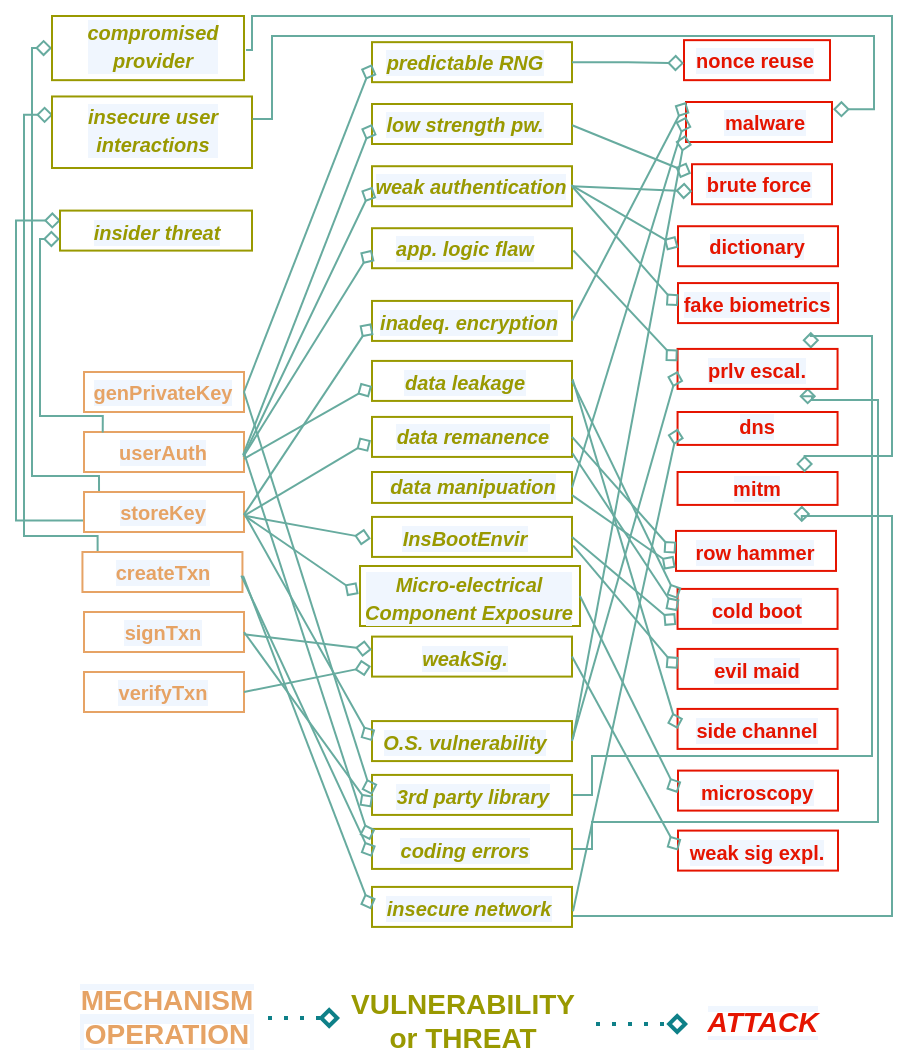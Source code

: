 <mxfile version="24.8.3">
  <diagram id="Edl-tnppVFGbod5JWtLP" name="mapping">
    <mxGraphModel dx="1339" dy="308" grid="1" gridSize="10" guides="1" tooltips="1" connect="1" arrows="1" fold="1" page="1" pageScale="1" pageWidth="827" pageHeight="1169" math="0" shadow="0">
      <root>
        <mxCell id="0" />
        <mxCell id="1" parent="0" />
        <mxCell id="82E-0ypuxbYn4PE8AAdT-2" value="" style="rounded=0;whiteSpace=wrap;html=1;strokeColor=#E6A365;" parent="1" vertex="1">
          <mxGeometry x="-714" y="508" width="80" height="20" as="geometry" />
        </mxCell>
        <mxCell id="7945M2oBelzr5YXjAB1n-1" value="&lt;span style=&quot;color: rgb(230, 163, 101); font-size: 10px;&quot;&gt;&lt;b&gt;genPrivateKey&lt;/b&gt;&lt;/span&gt;" style="edgeLabel;html=1;align=center;verticalAlign=middle;resizable=0;points=[];labelBackgroundColor=#F0F6FE;" parent="1" connectable="0" vertex="1">
          <mxGeometry x="-674.782" y="517.996" as="geometry" />
        </mxCell>
        <mxCell id="H5Rcz-gn-V0ry_ETwiDg-181" style="edgeStyle=orthogonalEdgeStyle;rounded=0;orthogonalLoop=1;jettySize=auto;html=1;entryX=0.004;entryY=0.246;entryDx=0;entryDy=0;endArrow=diamond;endFill=0;exitX=-0.001;exitY=0.714;exitDx=0;exitDy=0;exitPerimeter=0;strokeColor=#67AB9F;entryPerimeter=0;" parent="1" source="82E-0ypuxbYn4PE8AAdT-5" target="H5Rcz-gn-V0ry_ETwiDg-82" edge="1">
          <mxGeometry relative="1" as="geometry">
            <Array as="points">
              <mxPoint x="-748" y="582" />
              <mxPoint x="-748" y="432" />
            </Array>
            <mxPoint x="-712.72" y="582.3" as="sourcePoint" />
            <mxPoint x="-724" y="432.3" as="targetPoint" />
          </mxGeometry>
        </mxCell>
        <mxCell id="82E-0ypuxbYn4PE8AAdT-3" value="" style="rounded=0;whiteSpace=wrap;html=1;strokeColor=#E6A365;" parent="1" vertex="1">
          <mxGeometry x="-714" y="538" width="80" height="20" as="geometry" />
        </mxCell>
        <mxCell id="82E-0ypuxbYn4PE8AAdT-4" value="&lt;b&gt;&lt;font style=&quot;font-size: 10px;&quot; color=&quot;#e6a365&quot;&gt;userAuth&lt;/font&gt;&lt;/b&gt;" style="edgeLabel;html=1;align=center;verticalAlign=middle;resizable=0;points=[];labelBackgroundColor=#F0F6FE;" parent="1" connectable="0" vertex="1">
          <mxGeometry x="-674.782" y="547.996" as="geometry" />
        </mxCell>
        <mxCell id="H5Rcz-gn-V0ry_ETwiDg-182" style="edgeStyle=orthogonalEdgeStyle;rounded=0;orthogonalLoop=1;jettySize=auto;html=1;entryX=0;entryY=0.5;entryDx=0;entryDy=0;endArrow=diamond;endFill=0;fillColor=#b0e3e6;strokeColor=#67AB9F;exitX=0.094;exitY=0.015;exitDx=0;exitDy=0;exitPerimeter=0;" parent="1" source="82E-0ypuxbYn4PE8AAdT-5" target="H5Rcz-gn-V0ry_ETwiDg-84" edge="1">
          <mxGeometry relative="1" as="geometry">
            <Array as="points">
              <mxPoint x="-706" y="560" />
              <mxPoint x="-740" y="560" />
              <mxPoint x="-740" y="346" />
            </Array>
          </mxGeometry>
        </mxCell>
        <mxCell id="82E-0ypuxbYn4PE8AAdT-5" value="" style="rounded=0;whiteSpace=wrap;html=1;strokeColor=#E6A365;" parent="1" vertex="1">
          <mxGeometry x="-714" y="568" width="80" height="20" as="geometry" />
        </mxCell>
        <mxCell id="82E-0ypuxbYn4PE8AAdT-6" value="&lt;b&gt;&lt;font style=&quot;font-size: 10px;&quot; color=&quot;#e6a365&quot;&gt;storeKey&lt;/font&gt;&lt;/b&gt;" style="edgeLabel;html=1;align=center;verticalAlign=middle;resizable=0;points=[];labelBackgroundColor=#F0F6FE;" parent="1" connectable="0" vertex="1">
          <mxGeometry x="-674.782" y="577.996" as="geometry" />
        </mxCell>
        <mxCell id="H5Rcz-gn-V0ry_ETwiDg-183" style="edgeStyle=orthogonalEdgeStyle;rounded=0;orthogonalLoop=1;jettySize=auto;html=1;exitX=0.095;exitY=0.033;exitDx=0;exitDy=0;entryX=0.005;entryY=0.257;entryDx=0;entryDy=0;endArrow=diamond;endFill=0;strokeColor=#67AB9F;entryPerimeter=0;exitPerimeter=0;" parent="1" source="82E-0ypuxbYn4PE8AAdT-7" target="H5Rcz-gn-V0ry_ETwiDg-86" edge="1">
          <mxGeometry relative="1" as="geometry">
            <Array as="points">
              <mxPoint x="-707" y="590" />
              <mxPoint x="-744" y="590" />
              <mxPoint x="-744" y="379" />
            </Array>
            <mxPoint x="-712.78" y="608" as="sourcePoint" />
            <mxPoint x="-728" y="379.18" as="targetPoint" />
          </mxGeometry>
        </mxCell>
        <mxCell id="82E-0ypuxbYn4PE8AAdT-7" value="" style="rounded=0;whiteSpace=wrap;html=1;strokeColor=#E6A365;" parent="1" vertex="1">
          <mxGeometry x="-714.78" y="598" width="80" height="20" as="geometry" />
        </mxCell>
        <mxCell id="82E-0ypuxbYn4PE8AAdT-8" value="&lt;b&gt;&lt;font style=&quot;font-size: 10px;&quot; color=&quot;#e6a365&quot;&gt;createTxn&lt;/font&gt;&lt;/b&gt;" style="edgeLabel;html=1;align=center;verticalAlign=middle;resizable=0;points=[];labelBackgroundColor=#F0F6FE;" parent="1" connectable="0" vertex="1">
          <mxGeometry x="-675.562" y="607.996" as="geometry" />
        </mxCell>
        <mxCell id="82E-0ypuxbYn4PE8AAdT-9" value="" style="rounded=0;whiteSpace=wrap;html=1;strokeColor=#E6A365;" parent="1" vertex="1">
          <mxGeometry x="-714" y="628" width="80" height="20" as="geometry" />
        </mxCell>
        <mxCell id="82E-0ypuxbYn4PE8AAdT-10" value="&lt;b&gt;&lt;font style=&quot;font-size: 10px;&quot; color=&quot;#e6a365&quot;&gt;signTxn&lt;/font&gt;&lt;/b&gt;" style="edgeLabel;html=1;align=center;verticalAlign=middle;resizable=0;points=[];labelBackgroundColor=#F0F6FE;" parent="1" connectable="0" vertex="1">
          <mxGeometry x="-674.782" y="637.996" as="geometry" />
        </mxCell>
        <mxCell id="82E-0ypuxbYn4PE8AAdT-11" value="" style="rounded=0;whiteSpace=wrap;html=1;strokeColor=#E6A365;" parent="1" vertex="1">
          <mxGeometry x="-714" y="658" width="80" height="20" as="geometry" />
        </mxCell>
        <mxCell id="82E-0ypuxbYn4PE8AAdT-12" value="&lt;b&gt;&lt;font style=&quot;font-size: 10px;&quot; color=&quot;#e6a365&quot;&gt;verifyTxn&lt;/font&gt;&lt;/b&gt;" style="edgeLabel;html=1;align=center;verticalAlign=middle;resizable=0;points=[];labelBackgroundColor=#F0F6FE;" parent="1" connectable="0" vertex="1">
          <mxGeometry x="-674.782" y="667.996" as="geometry" />
        </mxCell>
        <mxCell id="eY-6ETiVSuV27-TKcQwz-135" style="edgeStyle=orthogonalEdgeStyle;rounded=0;orthogonalLoop=1;jettySize=auto;html=1;exitX=1;exitY=0.5;exitDx=0;exitDy=0;entryX=0.833;entryY=-0.006;entryDx=0;entryDy=0;entryPerimeter=0;strokeColor=#67AB9F;endArrow=diamond;endFill=0;" parent="1" source="82E-0ypuxbYn4PE8AAdT-14" target="d_slzxlm7A29H4JpRMD6-108" edge="1">
          <mxGeometry relative="1" as="geometry">
            <mxPoint x="-280" y="570" as="targetPoint" />
            <Array as="points">
              <mxPoint x="-460" y="719" />
              <mxPoint x="-460" y="700" />
              <mxPoint x="-320" y="700" />
              <mxPoint x="-320" y="490" />
              <mxPoint x="-351" y="490" />
            </Array>
          </mxGeometry>
        </mxCell>
        <mxCell id="82E-0ypuxbYn4PE8AAdT-14" value="" style="rounded=0;whiteSpace=wrap;html=1;fontColor=#999900;fontStyle=3;strokeColor=#999900;" parent="1" vertex="1">
          <mxGeometry x="-570" y="709.46" width="100" height="20" as="geometry" />
        </mxCell>
        <mxCell id="82E-0ypuxbYn4PE8AAdT-15" value="&lt;span style=&quot;font-size: 10px;&quot;&gt;3rd party library&lt;/span&gt;" style="edgeLabel;html=1;align=center;verticalAlign=middle;resizable=0;points=[];labelBackgroundColor=#F0F6FE;fontColor=#999900;fontStyle=3" parent="1" connectable="0" vertex="1">
          <mxGeometry x="-520.002" y="719.456" as="geometry" />
        </mxCell>
        <mxCell id="eY-6ETiVSuV27-TKcQwz-134" style="edgeStyle=orthogonalEdgeStyle;rounded=0;orthogonalLoop=1;jettySize=auto;html=1;exitX=1;exitY=0.5;exitDx=0;exitDy=0;strokeColor=#67AB9F;endArrow=diamond;endFill=0;entryX=0.866;entryY=1.067;entryDx=0;entryDy=0;entryPerimeter=0;" parent="1" source="82E-0ypuxbYn4PE8AAdT-16" edge="1">
          <mxGeometry relative="1" as="geometry">
            <mxPoint x="-470" y="732.77" as="sourcePoint" />
            <mxPoint x="-347.94" y="520.11" as="targetPoint" />
            <Array as="points">
              <mxPoint x="-460" y="746" />
              <mxPoint x="-460" y="733" />
              <mxPoint x="-317" y="733" />
              <mxPoint x="-317" y="522" />
              <mxPoint x="-350" y="522" />
              <mxPoint x="-350" y="520" />
            </Array>
          </mxGeometry>
        </mxCell>
        <mxCell id="82E-0ypuxbYn4PE8AAdT-16" value="" style="rounded=0;whiteSpace=wrap;html=1;fontColor=#999900;fontStyle=3;strokeColor=#999900;" parent="1" vertex="1">
          <mxGeometry x="-570" y="736.46" width="100" height="20" as="geometry" />
        </mxCell>
        <mxCell id="82E-0ypuxbYn4PE8AAdT-17" value="&lt;span&gt;&lt;font style=&quot;font-size: 10px;&quot;&gt;coding errors&lt;/font&gt;&lt;/span&gt;" style="edgeLabel;html=1;align=center;verticalAlign=middle;resizable=0;points=[];labelBackgroundColor=#F0F6FE;fontColor=#999900;fontStyle=3" parent="1" connectable="0" vertex="1">
          <mxGeometry x="-524.002" y="746.456" as="geometry" />
        </mxCell>
        <mxCell id="eY-6ETiVSuV27-TKcQwz-133" style="edgeStyle=orthogonalEdgeStyle;rounded=0;orthogonalLoop=1;jettySize=auto;html=1;entryX=0.777;entryY=1.018;entryDx=0;entryDy=0;entryPerimeter=0;strokeColor=#67AB9F;endArrow=diamond;endFill=0;exitX=1;exitY=0.798;exitDx=0;exitDy=0;exitPerimeter=0;" parent="1" source="82E-0ypuxbYn4PE8AAdT-18" target="d_slzxlm7A29H4JpRMD6-112" edge="1">
          <mxGeometry relative="1" as="geometry">
            <mxPoint x="-470" y="763" as="sourcePoint" />
            <mxPoint x="-354.9" y="580.44" as="targetPoint" />
            <Array as="points">
              <mxPoint x="-470" y="780" />
              <mxPoint x="-310" y="780" />
              <mxPoint x="-310" y="580" />
              <mxPoint x="-355" y="580" />
            </Array>
          </mxGeometry>
        </mxCell>
        <mxCell id="82E-0ypuxbYn4PE8AAdT-18" value="" style="rounded=0;whiteSpace=wrap;html=1;fontColor=#999900;fontStyle=3;strokeColor=#999900;" parent="1" vertex="1">
          <mxGeometry x="-570" y="765.46" width="100" height="20" as="geometry" />
        </mxCell>
        <mxCell id="82E-0ypuxbYn4PE8AAdT-19" value="&lt;span&gt;&lt;font style=&quot;font-size: 10px;&quot;&gt;insecure network&lt;/font&gt;&lt;/span&gt;" style="edgeLabel;html=1;align=center;verticalAlign=middle;resizable=0;points=[];labelBackgroundColor=#F0F6FE;fontColor=#999900;fontStyle=3" parent="1" connectable="0" vertex="1">
          <mxGeometry x="-522.002" y="775.456" as="geometry" />
        </mxCell>
        <mxCell id="82E-0ypuxbYn4PE8AAdT-20" value="" style="rounded=0;whiteSpace=wrap;html=1;fontColor=#999900;fontStyle=3;strokeColor=#999900;" parent="1" vertex="1">
          <mxGeometry x="-570" y="472.46" width="100" height="20" as="geometry" />
        </mxCell>
        <mxCell id="82E-0ypuxbYn4PE8AAdT-21" value="&lt;span&gt;&lt;font style=&quot;font-size: 10px;&quot;&gt;inadeq. encryption&lt;/font&gt;&lt;/span&gt;" style="edgeLabel;html=1;align=center;verticalAlign=middle;resizable=0;points=[];labelBackgroundColor=#F0F6FE;fontColor=#999900;fontStyle=3" parent="1" connectable="0" vertex="1">
          <mxGeometry x="-521.782" y="482.456" as="geometry" />
        </mxCell>
        <mxCell id="82E-0ypuxbYn4PE8AAdT-22" value="" style="rounded=0;whiteSpace=wrap;html=1;fontColor=#999900;fontStyle=3;strokeColor=#999900;" parent="1" vertex="1">
          <mxGeometry x="-570" y="502.46" width="100" height="20" as="geometry" />
        </mxCell>
        <mxCell id="82E-0ypuxbYn4PE8AAdT-23" value="&lt;span style=&quot;font-size: 10px;&quot;&gt;data leakage&lt;/span&gt;" style="edgeLabel;html=1;align=center;verticalAlign=middle;resizable=0;points=[];labelBackgroundColor=#F0F6FE;fontColor=#999900;fontStyle=3" parent="1" connectable="0" vertex="1">
          <mxGeometry x="-524.002" y="512.456" as="geometry" />
        </mxCell>
        <mxCell id="82E-0ypuxbYn4PE8AAdT-24" value="" style="rounded=0;whiteSpace=wrap;html=1;fontColor=#999900;fontStyle=3;strokeColor=#999900;" parent="1" vertex="1">
          <mxGeometry x="-570" y="530.46" width="100" height="20" as="geometry" />
        </mxCell>
        <mxCell id="82E-0ypuxbYn4PE8AAdT-25" value="&lt;span&gt;&lt;font style=&quot;font-size: 10px;&quot;&gt;data remanence&lt;/font&gt;&lt;/span&gt;" style="edgeLabel;html=1;align=center;verticalAlign=middle;resizable=0;points=[];labelBackgroundColor=#F0F6FE;fontColor=#999900;fontStyle=3" parent="1" connectable="0" vertex="1">
          <mxGeometry x="-520.002" y="539.456" as="geometry" />
        </mxCell>
        <mxCell id="d_slzxlm7A29H4JpRMD6-86" value="" style="rounded=0;whiteSpace=wrap;html=1;fontColor=#999900;fontStyle=3;strokeColor=#999900;" parent="1" vertex="1">
          <mxGeometry x="-570" y="580.46" width="100" height="20" as="geometry" />
        </mxCell>
        <mxCell id="d_slzxlm7A29H4JpRMD6-87" value="&lt;span style=&quot;font-size: 10px;&quot;&gt;InsBootEnvir&lt;/span&gt;" style="edgeLabel;html=1;align=center;verticalAlign=middle;resizable=0;points=[];labelBackgroundColor=#F0F6FE;fontColor=#999900;fontStyle=3" parent="1" connectable="0" vertex="1">
          <mxGeometry x="-524.002" y="590.456" as="geometry" />
        </mxCell>
        <mxCell id="d_slzxlm7A29H4JpRMD6-90" value="" style="rounded=0;whiteSpace=wrap;html=1;fontColor=#999900;fontStyle=3;strokeColor=#999900;" parent="1" vertex="1">
          <mxGeometry x="-570" y="682.54" width="100" height="20" as="geometry" />
        </mxCell>
        <mxCell id="d_slzxlm7A29H4JpRMD6-91" value="&lt;span style=&quot;font-size: 10px;&quot;&gt;O.S. vulnerability&lt;/span&gt;" style="edgeLabel;html=1;align=center;verticalAlign=middle;resizable=0;points=[];labelBackgroundColor=#F0F6FE;fontColor=#999900;fontStyle=3" parent="1" connectable="0" vertex="1">
          <mxGeometry x="-523.782" y="692.536" as="geometry" />
        </mxCell>
        <mxCell id="d_slzxlm7A29H4JpRMD6-92" value="" style="rounded=0;whiteSpace=wrap;html=1;fontColor=#999900;fontStyle=3;strokeColor=#999900;" parent="1" vertex="1">
          <mxGeometry x="-570" y="436.11" width="100" height="20" as="geometry" />
        </mxCell>
        <mxCell id="d_slzxlm7A29H4JpRMD6-93" value="&lt;span style=&quot;font-size: 10px;&quot;&gt;app. logic flaw&lt;/span&gt;" style="edgeLabel;html=1;align=center;verticalAlign=middle;resizable=0;points=[];labelBackgroundColor=#F0F6FE;fontColor=#999900;fontStyle=3" parent="1" connectable="0" vertex="1">
          <mxGeometry x="-524.562" y="446.106" as="geometry" />
        </mxCell>
        <mxCell id="d_slzxlm7A29H4JpRMD6-94" value="" style="rounded=0;whiteSpace=wrap;html=1;fontColor=#999900;fontStyle=3;strokeColor=#999900;" parent="1" vertex="1">
          <mxGeometry x="-570" y="405.11" width="100" height="20" as="geometry" />
        </mxCell>
        <mxCell id="d_slzxlm7A29H4JpRMD6-95" value="&lt;span style=&quot;font-size: 10px;&quot;&gt;weak authentication&lt;/span&gt;" style="edgeLabel;html=1;align=center;verticalAlign=middle;resizable=0;points=[];labelBackgroundColor=#F0F6FE;fontColor=#999900;fontStyle=3" parent="1" connectable="0" vertex="1">
          <mxGeometry x="-521.562" y="415.106" as="geometry" />
        </mxCell>
        <mxCell id="d_slzxlm7A29H4JpRMD6-96" value="" style="rounded=0;whiteSpace=wrap;html=1;fontColor=#999900;fontStyle=3;strokeColor=#999900;" parent="1" vertex="1">
          <mxGeometry x="-570" y="374" width="100" height="20" as="geometry" />
        </mxCell>
        <mxCell id="d_slzxlm7A29H4JpRMD6-97" value="&lt;span style=&quot;font-size: 10px;&quot;&gt;low strength pw.&lt;/span&gt;" style="edgeLabel;html=1;align=center;verticalAlign=middle;resizable=0;points=[];labelBackgroundColor=#F0F6FE;fontColor=#999900;fontStyle=3" parent="1" connectable="0" vertex="1">
          <mxGeometry x="-524.562" y="383.996" as="geometry" />
        </mxCell>
        <mxCell id="d_slzxlm7A29H4JpRMD6-98" value="" style="rounded=0;whiteSpace=wrap;html=1;fontColor=#999900;fontStyle=3;strokeColor=#999900;" parent="1" vertex="1">
          <mxGeometry x="-570" y="343.08" width="100" height="20" as="geometry" />
        </mxCell>
        <mxCell id="d_slzxlm7A29H4JpRMD6-99" value="&lt;span style=&quot;font-size: 10px;&quot;&gt;predictable RNG&lt;/span&gt;" style="edgeLabel;html=1;align=center;verticalAlign=middle;resizable=0;points=[];labelBackgroundColor=#F0F6FE;fontColor=#999900;fontStyle=3" parent="1" connectable="0" vertex="1">
          <mxGeometry x="-524.562" y="353.076" as="geometry" />
        </mxCell>
        <mxCell id="d_slzxlm7A29H4JpRMD6-104" value="" style="rounded=0;whiteSpace=wrap;html=1;fontColor=#999900;fontStyle=3;strokeColor=#999900;" parent="1" vertex="1">
          <mxGeometry x="-576" y="605" width="110" height="30" as="geometry" />
        </mxCell>
        <mxCell id="d_slzxlm7A29H4JpRMD6-105" value="&lt;span&gt;&lt;font style=&quot;font-size: 10px;&quot;&gt;Micro-electrical&lt;/font&gt;&lt;/span&gt;&lt;div&gt;&lt;span&gt;&lt;font style=&quot;font-size: 10px;&quot;&gt;Component Exposure&lt;/font&gt;&lt;/span&gt;&lt;/div&gt;" style="edgeLabel;html=1;align=center;verticalAlign=middle;resizable=0;points=[];labelBackgroundColor=#F0F6FE;fontColor=#999900;fontStyle=3" parent="1" connectable="0" vertex="1">
          <mxGeometry x="-521.782" y="620.296" as="geometry" />
        </mxCell>
        <mxCell id="d_slzxlm7A29H4JpRMD6-106" value="" style="rounded=0;whiteSpace=wrap;html=1;fontColor=#999900;fontStyle=3;strokeColor=#999900;" parent="1" vertex="1">
          <mxGeometry x="-570" y="640.3" width="100" height="20" as="geometry" />
        </mxCell>
        <mxCell id="d_slzxlm7A29H4JpRMD6-107" value="&lt;span&gt;&lt;font style=&quot;font-size: 10px;&quot;&gt;weakSig.&lt;/font&gt;&lt;/span&gt;" style="edgeLabel;html=1;align=center;verticalAlign=middle;resizable=0;points=[];labelBackgroundColor=#F0F6FE;fontColor=#999900;fontStyle=3" parent="1" connectable="0" vertex="1">
          <mxGeometry x="-523.782" y="650.296" as="geometry" />
        </mxCell>
        <mxCell id="d_slzxlm7A29H4JpRMD6-108" value="" style="rounded=0;whiteSpace=wrap;html=1;fontColor=#E51400;strokeColor=#E51400;" parent="1" vertex="1">
          <mxGeometry x="-417.22" y="496.46" width="80" height="20" as="geometry" />
        </mxCell>
        <mxCell id="d_slzxlm7A29H4JpRMD6-109" value="&lt;b style=&quot;font-size: 10px;&quot;&gt;prlv escal.&lt;/b&gt;" style="edgeLabel;html=1;align=center;verticalAlign=middle;resizable=0;points=[];labelBackgroundColor=#F0F6FE;fontColor=#E51400;" parent="1" connectable="0" vertex="1">
          <mxGeometry x="-378.002" y="506.456" as="geometry" />
        </mxCell>
        <mxCell id="d_slzxlm7A29H4JpRMD6-110" value="" style="rounded=0;whiteSpace=wrap;html=1;fontColor=#E51400;strokeColor=#E51400;" parent="1" vertex="1">
          <mxGeometry x="-417.22" y="528" width="80" height="16.46" as="geometry" />
        </mxCell>
        <mxCell id="d_slzxlm7A29H4JpRMD6-111" value="&lt;b&gt;&lt;font style=&quot;font-size: 10px;&quot;&gt;dns&lt;/font&gt;&lt;/b&gt;" style="edgeLabel;html=1;align=center;verticalAlign=middle;resizable=0;points=[];labelBackgroundColor=#F0F6FE;fontColor=#E51400;" parent="1" connectable="0" vertex="1">
          <mxGeometry x="-378.002" y="534.456" as="geometry" />
        </mxCell>
        <mxCell id="d_slzxlm7A29H4JpRMD6-112" value="" style="rounded=0;whiteSpace=wrap;html=1;fontColor=#E51400;strokeColor=#E51400;" parent="1" vertex="1">
          <mxGeometry x="-417.22" y="558" width="80" height="16.46" as="geometry" />
        </mxCell>
        <mxCell id="d_slzxlm7A29H4JpRMD6-113" value="&lt;b&gt;&lt;font style=&quot;font-size: 10px;&quot;&gt;mitm&lt;/font&gt;&lt;/b&gt;" style="edgeLabel;html=1;align=center;verticalAlign=middle;resizable=0;points=[];labelBackgroundColor=#F0F6FE;fontColor=#E51400;" parent="1" connectable="0" vertex="1">
          <mxGeometry x="-378.002" y="565.456" as="geometry" />
        </mxCell>
        <mxCell id="d_slzxlm7A29H4JpRMD6-114" value="" style="rounded=0;whiteSpace=wrap;html=1;fontColor=#E51400;strokeColor=#E51400;" parent="1" vertex="1">
          <mxGeometry x="-418" y="587.46" width="80" height="20" as="geometry" />
        </mxCell>
        <mxCell id="d_slzxlm7A29H4JpRMD6-115" value="&lt;b&gt;&lt;font style=&quot;font-size: 10px;&quot;&gt;row hammer&lt;/font&gt;&lt;/b&gt;" style="edgeLabel;html=1;align=center;verticalAlign=middle;resizable=0;points=[];labelBackgroundColor=#F0F6FE;fontColor=#E51400;" parent="1" connectable="0" vertex="1">
          <mxGeometry x="-378.782" y="597.456" as="geometry" />
        </mxCell>
        <mxCell id="d_slzxlm7A29H4JpRMD6-116" value="" style="rounded=0;whiteSpace=wrap;html=1;fontColor=#E51400;strokeColor=#E51400;" parent="1" vertex="1">
          <mxGeometry x="-417.22" y="616.46" width="80" height="20" as="geometry" />
        </mxCell>
        <mxCell id="d_slzxlm7A29H4JpRMD6-117" value="&lt;b&gt;&lt;font style=&quot;font-size: 10px;&quot;&gt;cold boot&lt;/font&gt;&lt;/b&gt;" style="edgeLabel;html=1;align=center;verticalAlign=middle;resizable=0;points=[];labelBackgroundColor=#F0F6FE;fontColor=#E51400;" parent="1" connectable="0" vertex="1">
          <mxGeometry x="-378.002" y="626.456" as="geometry" />
        </mxCell>
        <mxCell id="d_slzxlm7A29H4JpRMD6-118" value="" style="rounded=0;whiteSpace=wrap;html=1;fontColor=#E51400;strokeColor=#E51400;" parent="1" vertex="1">
          <mxGeometry x="-417.22" y="646.46" width="80" height="20" as="geometry" />
        </mxCell>
        <mxCell id="d_slzxlm7A29H4JpRMD6-119" value="&lt;b&gt;&lt;font style=&quot;font-size: 10px;&quot;&gt;evil maid&lt;/font&gt;&lt;/b&gt;" style="edgeLabel;html=1;align=center;verticalAlign=middle;resizable=0;points=[];labelBackgroundColor=#F0F6FE;fontColor=#E51400;" parent="1" connectable="0" vertex="1">
          <mxGeometry x="-378.002" y="656.456" as="geometry" />
        </mxCell>
        <mxCell id="d_slzxlm7A29H4JpRMD6-120" value="" style="rounded=0;whiteSpace=wrap;html=1;fontColor=#E51400;strokeColor=#E51400;" parent="1" vertex="1">
          <mxGeometry x="-417.22" y="676.46" width="80" height="20" as="geometry" />
        </mxCell>
        <mxCell id="d_slzxlm7A29H4JpRMD6-121" value="&lt;b&gt;&lt;font style=&quot;font-size: 10px;&quot;&gt;side channel&lt;/font&gt;&lt;/b&gt;" style="edgeLabel;html=1;align=center;verticalAlign=middle;resizable=0;points=[];labelBackgroundColor=#F0F6FE;fontColor=#E51400;" parent="1" connectable="0" vertex="1">
          <mxGeometry x="-378.002" y="686.456" as="geometry" />
        </mxCell>
        <mxCell id="d_slzxlm7A29H4JpRMD6-122" value="" style="rounded=0;whiteSpace=wrap;html=1;fontColor=#E51400;strokeColor=#E51400;" parent="1" vertex="1">
          <mxGeometry x="-417" y="463.54" width="80" height="20" as="geometry" />
        </mxCell>
        <mxCell id="d_slzxlm7A29H4JpRMD6-123" value="&lt;b style=&quot;font-size: 10px;&quot;&gt;fake biometrics&lt;/b&gt;" style="edgeLabel;html=1;align=center;verticalAlign=middle;resizable=0;points=[];labelBackgroundColor=#F0F6FE;fontColor=#E51400;" parent="1" connectable="0" vertex="1">
          <mxGeometry x="-377.782" y="473.536" as="geometry" />
        </mxCell>
        <mxCell id="d_slzxlm7A29H4JpRMD6-124" value="" style="rounded=0;whiteSpace=wrap;html=1;fontColor=#E51400;strokeColor=#E51400;" parent="1" vertex="1">
          <mxGeometry x="-417" y="435.11" width="80" height="20" as="geometry" />
        </mxCell>
        <mxCell id="d_slzxlm7A29H4JpRMD6-125" value="&lt;b style=&quot;font-size: 10px;&quot;&gt;dictionary&lt;/b&gt;" style="edgeLabel;html=1;align=center;verticalAlign=middle;resizable=0;points=[];labelBackgroundColor=#F0F6FE;fontColor=#E51400;" parent="1" connectable="0" vertex="1">
          <mxGeometry x="-378.562" y="445.106" as="geometry" />
        </mxCell>
        <mxCell id="d_slzxlm7A29H4JpRMD6-126" value="" style="rounded=0;whiteSpace=wrap;html=1;fontColor=#E51400;strokeColor=#E51400;" parent="1" vertex="1">
          <mxGeometry x="-410" y="404.11" width="70" height="20" as="geometry" />
        </mxCell>
        <mxCell id="d_slzxlm7A29H4JpRMD6-127" value="&lt;b style=&quot;font-size: 10px;&quot;&gt;brute force&lt;/b&gt;" style="edgeLabel;html=1;align=center;verticalAlign=middle;resizable=0;points=[];labelBackgroundColor=#F0F6FE;fontColor=#E51400;" parent="1" connectable="0" vertex="1">
          <mxGeometry x="-378.562" y="414.106" as="geometry">
            <mxPoint x="1" as="offset" />
          </mxGeometry>
        </mxCell>
        <mxCell id="d_slzxlm7A29H4JpRMD6-128" value="" style="rounded=0;whiteSpace=wrap;html=1;fontColor=#E51400;strokeColor=#E51400;" parent="1" vertex="1">
          <mxGeometry x="-413" y="373" width="73" height="20" as="geometry" />
        </mxCell>
        <mxCell id="d_slzxlm7A29H4JpRMD6-129" value="&lt;b style=&quot;font-size: 10px;&quot;&gt;malware&lt;/b&gt;" style="edgeLabel;html=1;align=center;verticalAlign=middle;resizable=0;points=[];labelBackgroundColor=#F0F6FE;fontColor=#E51400;" parent="1" connectable="0" vertex="1">
          <mxGeometry x="-374.562" y="382.996" as="geometry" />
        </mxCell>
        <mxCell id="d_slzxlm7A29H4JpRMD6-130" value="" style="rounded=0;whiteSpace=wrap;html=1;fontColor=#E51400;strokeColor=#E51400;" parent="1" vertex="1">
          <mxGeometry x="-414" y="342.08" width="73" height="20" as="geometry" />
        </mxCell>
        <mxCell id="d_slzxlm7A29H4JpRMD6-131" value="&lt;b style=&quot;font-size: 10px;&quot;&gt;nonce reuse&lt;/b&gt;" style="edgeLabel;html=1;align=center;verticalAlign=middle;resizable=0;points=[];labelBackgroundColor=#F0F6FE;fontColor=#E51400;" parent="1" connectable="0" vertex="1">
          <mxGeometry x="-379.562" y="352.076" as="geometry" />
        </mxCell>
        <mxCell id="d_slzxlm7A29H4JpRMD6-132" value="" style="rounded=0;whiteSpace=wrap;html=1;fontColor=#E51400;strokeColor=#E51400;" parent="1" vertex="1">
          <mxGeometry x="-417" y="707.3" width="80" height="20" as="geometry" />
        </mxCell>
        <mxCell id="d_slzxlm7A29H4JpRMD6-133" value="&lt;b&gt;&lt;font style=&quot;font-size: 10px;&quot;&gt;microscopy&lt;/font&gt;&lt;/b&gt;" style="edgeLabel;html=1;align=center;verticalAlign=middle;resizable=0;points=[];labelBackgroundColor=#F0F6FE;fontColor=#E51400;" parent="1" connectable="0" vertex="1">
          <mxGeometry x="-377.782" y="717.296" as="geometry" />
        </mxCell>
        <mxCell id="d_slzxlm7A29H4JpRMD6-134" value="" style="rounded=0;whiteSpace=wrap;html=1;fontColor=#E51400;strokeColor=#E51400;" parent="1" vertex="1">
          <mxGeometry x="-417" y="737.3" width="80" height="20" as="geometry" />
        </mxCell>
        <mxCell id="d_slzxlm7A29H4JpRMD6-135" value="&lt;b&gt;&lt;font style=&quot;font-size: 10px;&quot;&gt;weak sig expl.&lt;/font&gt;&lt;/b&gt;" style="edgeLabel;html=1;align=center;verticalAlign=middle;resizable=0;points=[];labelBackgroundColor=#F0F6FE;fontColor=#E51400;" parent="1" connectable="0" vertex="1">
          <mxGeometry x="-377.782" y="747.296" as="geometry" />
        </mxCell>
        <mxCell id="H5Rcz-gn-V0ry_ETwiDg-82" value="" style="rounded=0;whiteSpace=wrap;html=1;strokeColor=#999900;" parent="1" vertex="1">
          <mxGeometry x="-726" y="427.3" width="96" height="20" as="geometry" />
        </mxCell>
        <mxCell id="H5Rcz-gn-V0ry_ETwiDg-83" value="&lt;span style=&quot;color: rgb(153, 153, 0); font-size: 10px; font-style: italic; font-weight: 700;&quot;&gt;insider threat&lt;/span&gt;" style="edgeLabel;html=1;align=center;verticalAlign=middle;resizable=0;points=[];labelBackgroundColor=#F0F6FE;" parent="1" connectable="0" vertex="1">
          <mxGeometry x="-677.782" y="437.296" as="geometry" />
        </mxCell>
        <mxCell id="H5Rcz-gn-V0ry_ETwiDg-228" style="edgeStyle=orthogonalEdgeStyle;rounded=0;orthogonalLoop=1;jettySize=auto;html=1;entryX=0.794;entryY=0.01;entryDx=0;entryDy=0;endArrow=diamond;endFill=0;strokeColor=#67AB9F;entryPerimeter=0;" parent="1" target="d_slzxlm7A29H4JpRMD6-112" edge="1">
          <mxGeometry relative="1" as="geometry">
            <mxPoint x="-633" y="347" as="sourcePoint" />
            <mxPoint x="-338.22" y="566.46" as="targetPoint" />
            <Array as="points">
              <mxPoint x="-630" y="347" />
              <mxPoint x="-630" y="330" />
              <mxPoint x="-310" y="330" />
              <mxPoint x="-310" y="550" />
              <mxPoint x="-354" y="550" />
            </Array>
          </mxGeometry>
        </mxCell>
        <mxCell id="H5Rcz-gn-V0ry_ETwiDg-84" value="" style="rounded=0;whiteSpace=wrap;html=1;strokeColor=#999900;" parent="1" vertex="1">
          <mxGeometry x="-730" y="330" width="96" height="32.08" as="geometry" />
        </mxCell>
        <mxCell id="H5Rcz-gn-V0ry_ETwiDg-85" value="&lt;span style=&quot;font-size: 10px; font-style: italic; font-weight: 700;&quot;&gt;&lt;font color=&quot;#999900&quot;&gt;compromised&lt;/font&gt;&lt;/span&gt;&lt;div&gt;&lt;span style=&quot;font-size: 10px; font-style: italic; font-weight: 700;&quot;&gt;&lt;font color=&quot;#999900&quot;&gt;provider&lt;/font&gt;&lt;/span&gt;&lt;/div&gt;" style="edgeLabel;html=1;align=center;verticalAlign=middle;resizable=0;points=[];labelBackgroundColor=#F0F6FE;" parent="1" connectable="0" vertex="1">
          <mxGeometry x="-677.782" y="345.076" as="geometry">
            <mxPoint x="-2" as="offset" />
          </mxGeometry>
        </mxCell>
        <mxCell id="H5Rcz-gn-V0ry_ETwiDg-86" value="" style="rounded=0;whiteSpace=wrap;html=1;strokeColor=#999900;" parent="1" vertex="1">
          <mxGeometry x="-730" y="370.24" width="100" height="35.76" as="geometry" />
        </mxCell>
        <mxCell id="H5Rcz-gn-V0ry_ETwiDg-87" value="&lt;span style=&quot;font-size: 10px; font-style: italic; font-weight: 700;&quot;&gt;insecure user&lt;/span&gt;&lt;div&gt;&lt;span style=&quot;font-size: 10px; font-style: italic; font-weight: 700;&quot;&gt;interactions&lt;/span&gt;&lt;/div&gt;" style="edgeLabel;html=1;align=center;verticalAlign=middle;resizable=0;points=[];labelBackgroundColor=#F0F6FE;fontColor=#999900;" parent="1" connectable="0" vertex="1">
          <mxGeometry x="-680.562" y="387.236" as="geometry" />
        </mxCell>
        <mxCell id="H5Rcz-gn-V0ry_ETwiDg-169" value="" style="endArrow=diamond;html=1;rounded=0;exitX=1;exitY=0.5;exitDx=0;exitDy=0;entryX=-0.001;entryY=0.55;entryDx=0;entryDy=0;entryPerimeter=0;strokeColor=#67AB9F;endFill=0;" parent="1" source="82E-0ypuxbYn4PE8AAdT-2" target="d_slzxlm7A29H4JpRMD6-98" edge="1">
          <mxGeometry width="50" height="50" relative="1" as="geometry">
            <mxPoint x="-681.99" y="473.24" as="sourcePoint" />
            <mxPoint x="-578.99" y="356.24" as="targetPoint" />
          </mxGeometry>
        </mxCell>
        <mxCell id="H5Rcz-gn-V0ry_ETwiDg-170" value="" style="endArrow=none;html=1;rounded=0;exitX=-0.001;exitY=0.324;exitDx=0;exitDy=0;entryX=0.999;entryY=0.558;entryDx=0;entryDy=0;entryPerimeter=0;exitPerimeter=0;strokeColor=#67AB9F;startArrow=diamond;startFill=0;" parent="1" source="d_slzxlm7A29H4JpRMD6-106" target="82E-0ypuxbYn4PE8AAdT-9" edge="1">
          <mxGeometry width="50" height="50" relative="1" as="geometry">
            <mxPoint x="-656.4" y="785.46" as="sourcePoint" />
            <mxPoint x="-584.4" y="666.46" as="targetPoint" />
          </mxGeometry>
        </mxCell>
        <mxCell id="H5Rcz-gn-V0ry_ETwiDg-171" value="" style="endArrow=none;html=1;rounded=0;exitX=-0.005;exitY=0.743;exitDx=0;exitDy=0;entryX=1;entryY=0.5;entryDx=0;entryDy=0;exitPerimeter=0;strokeColor=#67AB9F;startArrow=diamond;startFill=0;" parent="1" source="d_slzxlm7A29H4JpRMD6-106" target="82E-0ypuxbYn4PE8AAdT-11" edge="1">
          <mxGeometry width="50" height="50" relative="1" as="geometry">
            <mxPoint x="-553" y="747" as="sourcePoint" />
            <mxPoint x="-624" y="630" as="targetPoint" />
          </mxGeometry>
        </mxCell>
        <mxCell id="H5Rcz-gn-V0ry_ETwiDg-172" value="" style="endArrow=none;html=1;rounded=0;exitX=-0.004;exitY=0.558;exitDx=0;exitDy=0;entryX=0.999;entryY=0.572;entryDx=0;entryDy=0;entryPerimeter=0;exitPerimeter=0;strokeColor=#67AB9F;startArrow=diamond;startFill=0;" parent="1" source="82E-0ypuxbYn4PE8AAdT-20" target="82E-0ypuxbYn4PE8AAdT-5" edge="1">
          <mxGeometry width="50" height="50" relative="1" as="geometry">
            <mxPoint x="-601" y="621.24" as="sourcePoint" />
            <mxPoint x="-672" y="495.24" as="targetPoint" />
          </mxGeometry>
        </mxCell>
        <mxCell id="H5Rcz-gn-V0ry_ETwiDg-173" value="" style="endArrow=none;html=1;rounded=0;exitX=0;exitY=0.625;exitDx=0;exitDy=0;exitPerimeter=0;strokeColor=#67AB9F;startArrow=diamond;startFill=0;" parent="1" source="82E-0ypuxbYn4PE8AAdT-22" edge="1">
          <mxGeometry width="50" height="50" relative="1" as="geometry">
            <mxPoint x="-568.1" y="627.24" as="sourcePoint" />
            <mxPoint x="-634" y="551.38" as="targetPoint" />
          </mxGeometry>
        </mxCell>
        <mxCell id="H5Rcz-gn-V0ry_ETwiDg-174" value="" style="endArrow=none;html=1;rounded=0;exitX=-0.005;exitY=0.585;exitDx=0;exitDy=0;exitPerimeter=0;entryX=1.008;entryY=0.577;entryDx=0;entryDy=0;entryPerimeter=0;strokeColor=#67AB9F;startArrow=diamond;startFill=0;" parent="1" source="82E-0ypuxbYn4PE8AAdT-24" target="82E-0ypuxbYn4PE8AAdT-5" edge="1">
          <mxGeometry width="50" height="50" relative="1" as="geometry">
            <mxPoint x="-580" y="639" as="sourcePoint" />
            <mxPoint x="-651" y="561.38" as="targetPoint" />
          </mxGeometry>
        </mxCell>
        <mxCell id="H5Rcz-gn-V0ry_ETwiDg-175" value="" style="endArrow=none;html=1;rounded=0;exitX=-0.006;exitY=0.542;exitDx=0;exitDy=0;exitPerimeter=0;entryX=1.003;entryY=0.594;entryDx=0;entryDy=0;entryPerimeter=0;strokeColor=#67AB9F;startArrow=diamond;startFill=0;" parent="1" source="d_slzxlm7A29H4JpRMD6-86" target="82E-0ypuxbYn4PE8AAdT-5" edge="1">
          <mxGeometry width="50" height="50" relative="1" as="geometry">
            <mxPoint x="-564" y="668" as="sourcePoint" />
            <mxPoint x="-633" y="562" as="targetPoint" />
          </mxGeometry>
        </mxCell>
        <mxCell id="H5Rcz-gn-V0ry_ETwiDg-176" value="" style="endArrow=none;html=1;rounded=0;exitX=-0.006;exitY=0.466;exitDx=0;exitDy=0;exitPerimeter=0;entryX=1.01;entryY=0.609;entryDx=0;entryDy=0;entryPerimeter=0;strokeColor=#67AB9F;startArrow=diamond;startFill=0;" parent="1" source="d_slzxlm7A29H4JpRMD6-104" target="82E-0ypuxbYn4PE8AAdT-5" edge="1">
          <mxGeometry width="50" height="50" relative="1" as="geometry">
            <mxPoint x="-574" y="697" as="sourcePoint" />
            <mxPoint x="-644" y="562" as="targetPoint" />
          </mxGeometry>
        </mxCell>
        <mxCell id="H5Rcz-gn-V0ry_ETwiDg-177" value="" style="endArrow=diamond;html=1;rounded=0;exitX=0.996;exitY=0.616;exitDx=0;exitDy=0;entryX=0.002;entryY=0.515;entryDx=0;entryDy=0;entryPerimeter=0;exitPerimeter=0;strokeColor=#67AB9F;endFill=0;" parent="1" source="82E-0ypuxbYn4PE8AAdT-3" target="d_slzxlm7A29H4JpRMD6-94" edge="1">
          <mxGeometry width="50" height="50" relative="1" as="geometry">
            <mxPoint x="-625" y="531" as="sourcePoint" />
            <mxPoint x="-553" y="412" as="targetPoint" />
          </mxGeometry>
        </mxCell>
        <mxCell id="H5Rcz-gn-V0ry_ETwiDg-178" value="" style="endArrow=diamond;html=1;rounded=0;entryX=-0.001;entryY=0.538;entryDx=0;entryDy=0;entryPerimeter=0;exitX=0.999;exitY=0.596;exitDx=0;exitDy=0;exitPerimeter=0;strokeColor=#67AB9F;endFill=0;" parent="1" source="82E-0ypuxbYn4PE8AAdT-3" target="d_slzxlm7A29H4JpRMD6-92" edge="1">
          <mxGeometry width="50" height="50" relative="1" as="geometry">
            <mxPoint x="-630.65" y="523.11" as="sourcePoint" />
            <mxPoint x="-553.65" y="427.11" as="targetPoint" />
          </mxGeometry>
        </mxCell>
        <mxCell id="H5Rcz-gn-V0ry_ETwiDg-179" value="" style="endArrow=diamond;html=1;rounded=0;exitX=0.994;exitY=0.577;exitDx=0;exitDy=0;entryX=0;entryY=0.5;entryDx=0;entryDy=0;exitPerimeter=0;strokeColor=#67AB9F;endFill=0;" parent="1" source="82E-0ypuxbYn4PE8AAdT-3" target="d_slzxlm7A29H4JpRMD6-96" edge="1">
          <mxGeometry width="50" height="50" relative="1" as="geometry">
            <mxPoint x="-624" y="532" as="sourcePoint" />
            <mxPoint x="-553" y="424" as="targetPoint" />
          </mxGeometry>
        </mxCell>
        <mxCell id="H5Rcz-gn-V0ry_ETwiDg-180" style="edgeStyle=orthogonalEdgeStyle;rounded=0;orthogonalLoop=1;jettySize=auto;html=1;exitX=0.117;exitY=0.012;exitDx=0;exitDy=0;exitPerimeter=0;endArrow=diamond;endFill=0;strokeColor=#67AB9F;entryX=-0.001;entryY=0.709;entryDx=0;entryDy=0;entryPerimeter=0;" parent="1" source="82E-0ypuxbYn4PE8AAdT-3" target="H5Rcz-gn-V0ry_ETwiDg-82" edge="1">
          <mxGeometry relative="1" as="geometry">
            <mxPoint x="-710.72" y="549.88" as="sourcePoint" />
            <mxPoint x="-721.808" y="441.72" as="targetPoint" />
            <Array as="points">
              <mxPoint x="-705" y="530" />
              <mxPoint x="-736" y="530" />
              <mxPoint x="-736" y="442" />
            </Array>
          </mxGeometry>
        </mxCell>
        <mxCell id="H5Rcz-gn-V0ry_ETwiDg-184" value="" style="endArrow=diamond;html=1;rounded=0;entryX=0;entryY=0.5;entryDx=0;entryDy=0;exitX=1.003;exitY=0.55;exitDx=0;exitDy=0;exitPerimeter=0;strokeColor=#67AB9F;startArrow=none;startFill=0;endFill=0;" parent="1" source="82E-0ypuxbYn4PE8AAdT-5" target="d_slzxlm7A29H4JpRMD6-90" edge="1">
          <mxGeometry width="50" height="50" relative="1" as="geometry">
            <mxPoint x="-624" y="532" as="sourcePoint" />
            <mxPoint x="-553" y="456" as="targetPoint" />
          </mxGeometry>
        </mxCell>
        <mxCell id="H5Rcz-gn-V0ry_ETwiDg-185" value="" style="endArrow=diamond;html=1;rounded=0;exitX=1;exitY=0.5;exitDx=0;exitDy=0;entryX=0;entryY=0.5;entryDx=0;entryDy=0;strokeColor=#67AB9F;startArrow=none;startFill=0;endFill=0;" parent="1" source="82E-0ypuxbYn4PE8AAdT-2" target="82E-0ypuxbYn4PE8AAdT-14" edge="1">
          <mxGeometry width="50" height="50" relative="1" as="geometry">
            <mxPoint x="-624" y="500" as="sourcePoint" />
            <mxPoint x="-553" y="363" as="targetPoint" />
          </mxGeometry>
        </mxCell>
        <mxCell id="H5Rcz-gn-V0ry_ETwiDg-186" value="" style="endArrow=diamond;html=1;rounded=0;exitX=1;exitY=0.5;exitDx=0;exitDy=0;entryX=-0.004;entryY=0.813;entryDx=0;entryDy=0;entryPerimeter=0;strokeColor=#67AB9F;startArrow=none;startFill=0;endFill=0;" parent="1" source="82E-0ypuxbYn4PE8AAdT-9" target="82E-0ypuxbYn4PE8AAdT-14" edge="1">
          <mxGeometry width="50" height="50" relative="1" as="geometry">
            <mxPoint x="-624" y="500" as="sourcePoint" />
            <mxPoint x="-553" y="516" as="targetPoint" />
          </mxGeometry>
        </mxCell>
        <mxCell id="H5Rcz-gn-V0ry_ETwiDg-187" value="" style="endArrow=none;html=1;rounded=0;exitX=-0.001;exitY=0.7;exitDx=0;exitDy=0;entryX=0.993;entryY=0.59;entryDx=0;entryDy=0;entryPerimeter=0;exitPerimeter=0;strokeColor=#67AB9F;startArrow=diamond;startFill=0;" parent="1" source="82E-0ypuxbYn4PE8AAdT-16" target="82E-0ypuxbYn4PE8AAdT-7" edge="1">
          <mxGeometry width="50" height="50" relative="1" as="geometry">
            <mxPoint x="-554" y="608" as="sourcePoint" />
            <mxPoint x="-624" y="561" as="targetPoint" />
          </mxGeometry>
        </mxCell>
        <mxCell id="H5Rcz-gn-V0ry_ETwiDg-188" value="" style="endArrow=none;html=1;rounded=0;exitX=-0.01;exitY=0.282;exitDx=0;exitDy=0;entryX=1.003;entryY=0.556;entryDx=0;entryDy=0;entryPerimeter=0;exitPerimeter=0;strokeColor=#67AB9F;startArrow=diamond;startFill=0;" parent="1" source="82E-0ypuxbYn4PE8AAdT-16" target="82E-0ypuxbYn4PE8AAdT-3" edge="1">
          <mxGeometry width="50" height="50" relative="1" as="geometry">
            <mxPoint x="-556" y="577" as="sourcePoint" />
            <mxPoint x="-626" y="530" as="targetPoint" />
          </mxGeometry>
        </mxCell>
        <mxCell id="H5Rcz-gn-V0ry_ETwiDg-189" value="" style="endArrow=none;html=1;rounded=0;exitX=-0.005;exitY=0.561;exitDx=0;exitDy=0;entryX=1.004;entryY=0.595;entryDx=0;entryDy=0;entryPerimeter=0;exitPerimeter=0;strokeColor=#67AB9F;startArrow=diamond;startFill=0;" parent="1" source="82E-0ypuxbYn4PE8AAdT-18" target="82E-0ypuxbYn4PE8AAdT-7" edge="1">
          <mxGeometry width="50" height="50" relative="1" as="geometry">
            <mxPoint x="-554" y="547" as="sourcePoint" />
            <mxPoint x="-625" y="592" as="targetPoint" />
          </mxGeometry>
        </mxCell>
        <mxCell id="H5Rcz-gn-V0ry_ETwiDg-196" value="" style="endArrow=diamond;html=1;rounded=0;exitX=1;exitY=0.5;exitDx=0;exitDy=0;entryX=-0.001;entryY=0.577;entryDx=0;entryDy=0;entryPerimeter=0;strokeColor=#67AB9F;endFill=0;" parent="1" source="d_slzxlm7A29H4JpRMD6-94" target="d_slzxlm7A29H4JpRMD6-122" edge="1">
          <mxGeometry width="50" height="50" relative="1" as="geometry">
            <mxPoint x="-470" y="424" as="sourcePoint" />
            <mxPoint x="-430" y="450" as="targetPoint" />
          </mxGeometry>
        </mxCell>
        <mxCell id="H5Rcz-gn-V0ry_ETwiDg-199" value="" style="endArrow=none;html=1;rounded=0;exitX=0;exitY=0.5;exitDx=0;exitDy=0;entryX=1.005;entryY=0.608;entryDx=0;entryDy=0;entryPerimeter=0;strokeColor=#67AB9F;startArrow=diamond;startFill=0;" parent="1" source="d_slzxlm7A29H4JpRMD6-110" target="82E-0ypuxbYn4PE8AAdT-18" edge="1">
          <mxGeometry width="50" height="50" relative="1" as="geometry">
            <mxPoint x="-417" y="529.46" as="sourcePoint" />
            <mxPoint x="-487" y="543.46" as="targetPoint" />
          </mxGeometry>
        </mxCell>
        <mxCell id="H5Rcz-gn-V0ry_ETwiDg-201" value="" style="endArrow=none;html=1;rounded=0;exitX=0;exitY=0.551;exitDx=0;exitDy=0;entryX=1;entryY=0.5;entryDx=0;entryDy=0;exitPerimeter=0;strokeColor=#67AB9F;endFill=0;startArrow=diamond;startFill=0;" parent="1" source="d_slzxlm7A29H4JpRMD6-108" target="d_slzxlm7A29H4JpRMD6-90" edge="1">
          <mxGeometry width="50" height="50" relative="1" as="geometry">
            <mxPoint x="-407" y="546" as="sourcePoint" />
            <mxPoint x="-470" y="579" as="targetPoint" />
          </mxGeometry>
        </mxCell>
        <mxCell id="H5Rcz-gn-V0ry_ETwiDg-202" value="" style="endArrow=none;html=1;rounded=0;exitX=-0.001;exitY=0.311;exitDx=0;exitDy=0;entryX=1.007;entryY=0.557;entryDx=0;entryDy=0;exitPerimeter=0;entryPerimeter=0;strokeColor=#67AB9F;startArrow=diamond;startFill=0;" parent="1" source="d_slzxlm7A29H4JpRMD6-108" target="d_slzxlm7A29H4JpRMD6-92" edge="1">
          <mxGeometry width="50" height="50" relative="1" as="geometry">
            <mxPoint x="-407" y="487" as="sourcePoint" />
            <mxPoint x="-470" y="486" as="targetPoint" />
          </mxGeometry>
        </mxCell>
        <mxCell id="H5Rcz-gn-V0ry_ETwiDg-203" style="edgeStyle=orthogonalEdgeStyle;rounded=0;orthogonalLoop=1;jettySize=auto;html=1;endArrow=diamond;endFill=0;entryX=1.007;entryY=0.18;entryDx=0;entryDy=0;entryPerimeter=0;strokeColor=#67AB9F;exitX=0.993;exitY=0.316;exitDx=0;exitDy=0;exitPerimeter=0;" parent="1" target="d_slzxlm7A29H4JpRMD6-128" edge="1">
          <mxGeometry relative="1" as="geometry">
            <mxPoint x="-629.7" y="381.54" as="sourcePoint" />
            <mxPoint x="-335.44" y="376.72" as="targetPoint" />
            <Array as="points">
              <mxPoint x="-620" y="382" />
              <mxPoint x="-620" y="340" />
              <mxPoint x="-319" y="340" />
              <mxPoint x="-319" y="377" />
            </Array>
          </mxGeometry>
        </mxCell>
        <mxCell id="H5Rcz-gn-V0ry_ETwiDg-216" value="" style="endArrow=diamond;html=1;rounded=0;exitX=0.996;exitY=0.47;exitDx=0;exitDy=0;entryX=0.003;entryY=0.531;entryDx=0;entryDy=0;entryPerimeter=0;exitPerimeter=0;strokeColor=#67AB9F;endFill=0;" parent="1" source="d_slzxlm7A29H4JpRMD6-94" target="d_slzxlm7A29H4JpRMD6-124" edge="1">
          <mxGeometry width="50" height="50" relative="1" as="geometry">
            <mxPoint x="-470" y="424" as="sourcePoint" />
            <mxPoint x="-407" y="487" as="targetPoint" />
          </mxGeometry>
        </mxCell>
        <mxCell id="H5Rcz-gn-V0ry_ETwiDg-218" value="" style="endArrow=diamond;html=1;rounded=0;exitX=1.001;exitY=0.532;exitDx=0;exitDy=0;entryX=-0.007;entryY=0.232;entryDx=0;entryDy=0;exitPerimeter=0;strokeColor=#67AB9F;entryPerimeter=0;endFill=0;" parent="1" source="d_slzxlm7A29H4JpRMD6-96" target="d_slzxlm7A29H4JpRMD6-126" edge="1">
          <mxGeometry width="50" height="50" relative="1" as="geometry">
            <mxPoint x="-470" y="424" as="sourcePoint" />
            <mxPoint x="-407" y="456" as="targetPoint" />
          </mxGeometry>
        </mxCell>
        <mxCell id="H5Rcz-gn-V0ry_ETwiDg-219" value="" style="endArrow=diamond;html=1;rounded=0;entryX=-0.005;entryY=0.827;entryDx=0;entryDy=0;entryPerimeter=0;strokeColor=#67AB9F;exitX=1.004;exitY=0.451;exitDx=0;exitDy=0;exitPerimeter=0;endFill=0;" parent="1" source="d_slzxlm7A29H4JpRMD6-90" target="d_slzxlm7A29H4JpRMD6-128" edge="1">
          <mxGeometry width="50" height="50" relative="1" as="geometry">
            <mxPoint x="-480" y="480" as="sourcePoint" />
            <mxPoint x="-553" y="424" as="targetPoint" />
          </mxGeometry>
        </mxCell>
        <mxCell id="H5Rcz-gn-V0ry_ETwiDg-220" value="" style="endArrow=diamond;html=1;rounded=0;entryX=0;entryY=0;entryDx=0;entryDy=0;exitX=0.996;exitY=0.581;exitDx=0;exitDy=0;exitPerimeter=0;strokeColor=#67AB9F;endFill=0;" parent="1" target="d_slzxlm7A29H4JpRMD6-128" edge="1">
          <mxGeometry width="50" height="50" relative="1" as="geometry">
            <mxPoint x="-470.06" y="482.46" as="sourcePoint" />
            <mxPoint x="-417.22" y="376.9" as="targetPoint" />
          </mxGeometry>
        </mxCell>
        <mxCell id="H5Rcz-gn-V0ry_ETwiDg-221" value="" style="endArrow=none;html=1;rounded=0;exitX=-0.003;exitY=0.565;exitDx=0;exitDy=0;entryX=1;entryY=0.5;entryDx=0;entryDy=0;exitPerimeter=0;strokeColor=#67AB9F;startArrow=diamond;startFill=0;" parent="1" source="d_slzxlm7A29H4JpRMD6-114" target="82E-0ypuxbYn4PE8AAdT-24" edge="1">
          <mxGeometry width="50" height="50" relative="1" as="geometry">
            <mxPoint x="-407" y="546" as="sourcePoint" />
            <mxPoint x="-470" y="579" as="targetPoint" />
          </mxGeometry>
        </mxCell>
        <mxCell id="H5Rcz-gn-V0ry_ETwiDg-222" value="" style="endArrow=none;html=1;rounded=0;exitX=0;exitY=0.25;exitDx=0;exitDy=0;entryX=1;entryY=0.5;entryDx=0;entryDy=0;strokeColor=#67AB9F;startArrow=diamond;startFill=0;" parent="1" source="d_slzxlm7A29H4JpRMD6-116" target="82E-0ypuxbYn4PE8AAdT-22" edge="1">
          <mxGeometry width="50" height="50" relative="1" as="geometry">
            <mxPoint x="-407" y="636" as="sourcePoint" />
            <mxPoint x="-470" y="666" as="targetPoint" />
          </mxGeometry>
        </mxCell>
        <mxCell id="H5Rcz-gn-V0ry_ETwiDg-223" value="" style="endArrow=none;html=1;rounded=0;exitX=-0.008;exitY=0.9;exitDx=0;exitDy=0;entryX=1;entryY=0.5;entryDx=0;entryDy=0;strokeColor=#67AB9F;exitPerimeter=0;startArrow=diamond;startFill=0;" parent="1" source="d_slzxlm7A29H4JpRMD6-116" target="d_slzxlm7A29H4JpRMD6-86" edge="1">
          <mxGeometry width="50" height="50" relative="1" as="geometry">
            <mxPoint x="-407" y="636" as="sourcePoint" />
            <mxPoint x="-470" y="666" as="targetPoint" />
          </mxGeometry>
        </mxCell>
        <mxCell id="H5Rcz-gn-V0ry_ETwiDg-224" value="" style="endArrow=none;html=1;rounded=0;exitX=0;exitY=0.5;exitDx=0;exitDy=0;entryX=1.006;entryY=0.72;entryDx=0;entryDy=0;entryPerimeter=0;strokeColor=#67AB9F;startArrow=diamond;startFill=0;" parent="1" source="d_slzxlm7A29H4JpRMD6-118" target="d_slzxlm7A29H4JpRMD6-86" edge="1">
          <mxGeometry width="50" height="50" relative="1" as="geometry">
            <mxPoint x="-408" y="606" as="sourcePoint" />
            <mxPoint x="-470" y="696" as="targetPoint" />
          </mxGeometry>
        </mxCell>
        <mxCell id="H5Rcz-gn-V0ry_ETwiDg-225" value="" style="endArrow=none;html=1;rounded=0;exitX=0;exitY=0.5;exitDx=0;exitDy=0;entryX=1.003;entryY=0.459;entryDx=0;entryDy=0;entryPerimeter=0;strokeColor=#67AB9F;startArrow=diamond;startFill=0;" parent="1" source="d_slzxlm7A29H4JpRMD6-120" target="82E-0ypuxbYn4PE8AAdT-22" edge="1">
          <mxGeometry width="50" height="50" relative="1" as="geometry">
            <mxPoint x="-408" y="578" as="sourcePoint" />
            <mxPoint x="-470" y="579" as="targetPoint" />
          </mxGeometry>
        </mxCell>
        <mxCell id="RjR7FN9GtO7cN4dA_03z-14" value="" style="endArrow=none;html=1;rounded=0;exitX=-0.003;exitY=0.559;exitDx=0;exitDy=0;entryX=1;entryY=0.5;entryDx=0;entryDy=0;exitPerimeter=0;strokeColor=#67AB9F;startArrow=diamond;startFill=0;" parent="1" source="d_slzxlm7A29H4JpRMD6-132" target="d_slzxlm7A29H4JpRMD6-104" edge="1">
          <mxGeometry width="50" height="50" relative="1" as="geometry">
            <mxPoint x="-397" y="776" as="sourcePoint" />
            <mxPoint x="-460" y="807" as="targetPoint" />
          </mxGeometry>
        </mxCell>
        <mxCell id="RjR7FN9GtO7cN4dA_03z-15" value="" style="endArrow=none;html=1;rounded=0;exitX=0;exitY=0.5;exitDx=0;exitDy=0;entryX=1;entryY=0.5;entryDx=0;entryDy=0;strokeColor=#67AB9F;startArrow=diamond;startFill=0;" parent="1" source="d_slzxlm7A29H4JpRMD6-134" target="d_slzxlm7A29H4JpRMD6-106" edge="1">
          <mxGeometry width="50" height="50" relative="1" as="geometry">
            <mxPoint x="-387" y="786" as="sourcePoint" />
            <mxPoint x="-450" y="817" as="targetPoint" />
          </mxGeometry>
        </mxCell>
        <mxCell id="RjR7FN9GtO7cN4dA_03z-16" value="&lt;span style=&quot;background-color: rgb(255, 255, 255);&quot;&gt;&lt;font color=&quot;#e6a365&quot; style=&quot;font-size: 14px;&quot;&gt;&lt;b style=&quot;&quot;&gt;MECHANISM&lt;/b&gt;&lt;/font&gt;&lt;/span&gt;&lt;div&gt;&lt;span style=&quot;background-color: rgb(255, 255, 255);&quot;&gt;&lt;font color=&quot;#e6a365&quot; style=&quot;font-size: 14px;&quot;&gt;&lt;b style=&quot;&quot;&gt;OPERATION&lt;/b&gt;&lt;/font&gt;&lt;/span&gt;&lt;/div&gt;" style="edgeLabel;html=1;align=center;verticalAlign=middle;resizable=0;points=[];labelBackgroundColor=#F0F6FE;" parent="1" connectable="0" vertex="1">
          <mxGeometry x="-670.002" y="833.996" as="geometry">
            <mxPoint x="-3" y="-4" as="offset" />
          </mxGeometry>
        </mxCell>
        <mxCell id="RjR7FN9GtO7cN4dA_03z-17" value="&lt;span style=&quot;font-size: 14px;&quot;&gt;&lt;b style=&quot;&quot;&gt;&lt;font color=&quot;#999900&quot;&gt;VULNERABILITY&lt;/font&gt;&lt;/b&gt;&lt;/span&gt;&lt;div&gt;&lt;span style=&quot;font-size: 14px;&quot;&gt;&lt;b style=&quot;&quot;&gt;&lt;font color=&quot;#999900&quot;&gt;or THREAT&lt;/font&gt;&lt;/b&gt;&lt;/span&gt;&lt;/div&gt;" style="edgeLabel;html=1;align=center;verticalAlign=middle;resizable=0;points=[];labelBackgroundColor=#FFFFFF;" parent="1" connectable="0" vertex="1">
          <mxGeometry x="-670.002" y="700.456" as="geometry">
            <mxPoint x="145" y="131" as="offset" />
          </mxGeometry>
        </mxCell>
        <mxCell id="RjR7FN9GtO7cN4dA_03z-18" value="&lt;span style=&quot;background-color: rgb(255, 255, 255);&quot;&gt;&lt;i style=&quot;&quot;&gt;&lt;font color=&quot;#e51400&quot; style=&quot;font-size: 14px;&quot;&gt;&lt;b style=&quot;&quot;&gt;ATTACK&lt;/b&gt;&lt;/font&gt;&lt;/i&gt;&lt;/span&gt;" style="edgeLabel;html=1;align=center;verticalAlign=middle;resizable=0;points=[];labelBackgroundColor=#F0F6FE;" parent="1" connectable="0" vertex="1">
          <mxGeometry x="-520.002" y="701.456" as="geometry">
            <mxPoint x="145" y="131" as="offset" />
          </mxGeometry>
        </mxCell>
        <mxCell id="RjR7FN9GtO7cN4dA_03z-19" value="" style="endArrow=diamond;dashed=1;html=1;dashPattern=1 3;strokeWidth=2;rounded=0;strokeColor=#0E8088;endFill=0;" parent="1" edge="1">
          <mxGeometry width="50" height="50" relative="1" as="geometry">
            <mxPoint x="-622" y="831" as="sourcePoint" />
            <mxPoint x="-586" y="831" as="targetPoint" />
          </mxGeometry>
        </mxCell>
        <mxCell id="RjR7FN9GtO7cN4dA_03z-20" value="" style="endArrow=diamond;dashed=1;html=1;dashPattern=1 3;strokeWidth=2;rounded=0;strokeColor=#0E8088;endFill=0;" parent="1" edge="1">
          <mxGeometry width="50" height="50" relative="1" as="geometry">
            <mxPoint x="-458" y="834" as="sourcePoint" />
            <mxPoint x="-412" y="834" as="targetPoint" />
          </mxGeometry>
        </mxCell>
        <mxCell id="3DurgaQolMKpj0b3sGRv-2" style="edgeStyle=orthogonalEdgeStyle;rounded=0;orthogonalLoop=1;jettySize=auto;html=1;entryX=0;entryY=0.575;entryDx=0;entryDy=0;entryPerimeter=0;strokeColor=#67AB9F;endArrow=diamond;endFill=0;" parent="1" source="d_slzxlm7A29H4JpRMD6-98" target="d_slzxlm7A29H4JpRMD6-130" edge="1">
          <mxGeometry relative="1" as="geometry" />
        </mxCell>
        <mxCell id="3DurgaQolMKpj0b3sGRv-3" value="" style="endArrow=none;html=1;rounded=0;exitX=-0.003;exitY=0.559;exitDx=0;exitDy=0;entryX=1.002;entryY=0.908;entryDx=0;entryDy=0;exitPerimeter=0;strokeColor=#67AB9F;startArrow=diamond;startFill=0;entryPerimeter=0;" parent="1" source="d_slzxlm7A29H4JpRMD6-116" target="82E-0ypuxbYn4PE8AAdT-24" edge="1">
          <mxGeometry width="50" height="50" relative="1" as="geometry">
            <mxPoint x="-408" y="608" as="sourcePoint" />
            <mxPoint x="-460" y="552" as="targetPoint" />
          </mxGeometry>
        </mxCell>
        <mxCell id="I8XUlDDNRRc3bYS6nb4_-1" value="" style="rounded=0;whiteSpace=wrap;html=1;fontColor=#999900;fontStyle=3;strokeColor=#999900;" parent="1" vertex="1">
          <mxGeometry x="-570" y="558" width="100" height="15.46" as="geometry" />
        </mxCell>
        <mxCell id="I8XUlDDNRRc3bYS6nb4_-2" value="&lt;span&gt;&lt;font style=&quot;font-size: 10px;&quot;&gt;data manipuation&lt;/font&gt;&lt;/span&gt;" style="edgeLabel;html=1;align=center;verticalAlign=middle;resizable=0;points=[];labelBackgroundColor=#F0F6FE;fontColor=#999900;fontStyle=3" parent="1" connectable="0" vertex="1">
          <mxGeometry x="-520.002" y="564.726" as="geometry" />
        </mxCell>
        <mxCell id="H5Rcz-gn-V0ry_ETwiDg-194" value="" style="endArrow=diamond;html=1;rounded=0;entryX=0.002;entryY=0.678;entryDx=0;entryDy=0;exitX=1;exitY=0.5;exitDx=0;exitDy=0;entryPerimeter=0;strokeColor=#67AB9F;endFill=0;" parent="1" source="d_slzxlm7A29H4JpRMD6-94" target="d_slzxlm7A29H4JpRMD6-126" edge="1">
          <mxGeometry width="50" height="50" relative="1" as="geometry">
            <mxPoint x="-489.46" y="509.7" as="sourcePoint" />
            <mxPoint x="-418.46" y="434.7" as="targetPoint" />
          </mxGeometry>
        </mxCell>
        <mxCell id="I8XUlDDNRRc3bYS6nb4_-3" value="" style="endArrow=diamond;html=1;rounded=0;entryX=0;entryY=0.368;entryDx=0;entryDy=0;entryPerimeter=0;exitX=1;exitY=0.5;exitDx=0;exitDy=0;strokeColor=#67AB9F;endFill=0;" parent="1" source="I8XUlDDNRRc3bYS6nb4_-1" target="d_slzxlm7A29H4JpRMD6-128" edge="1">
          <mxGeometry width="50" height="50" relative="1" as="geometry">
            <mxPoint x="-460.06" y="492.46" as="sourcePoint" />
            <mxPoint x="-407.22" y="386.9" as="targetPoint" />
          </mxGeometry>
        </mxCell>
        <mxCell id="I8XUlDDNRRc3bYS6nb4_-4" value="" style="endArrow=none;html=1;rounded=0;exitX=-0.002;exitY=0.916;exitDx=0;exitDy=0;entryX=1;entryY=0.75;entryDx=0;entryDy=0;exitPerimeter=0;strokeColor=#67AB9F;startArrow=diamond;startFill=0;" parent="1" source="d_slzxlm7A29H4JpRMD6-114" target="I8XUlDDNRRc3bYS6nb4_-1" edge="1">
          <mxGeometry width="50" height="50" relative="1" as="geometry">
            <mxPoint x="-408" y="609" as="sourcePoint" />
            <mxPoint x="-460" y="550" as="targetPoint" />
          </mxGeometry>
        </mxCell>
      </root>
    </mxGraphModel>
  </diagram>
</mxfile>
